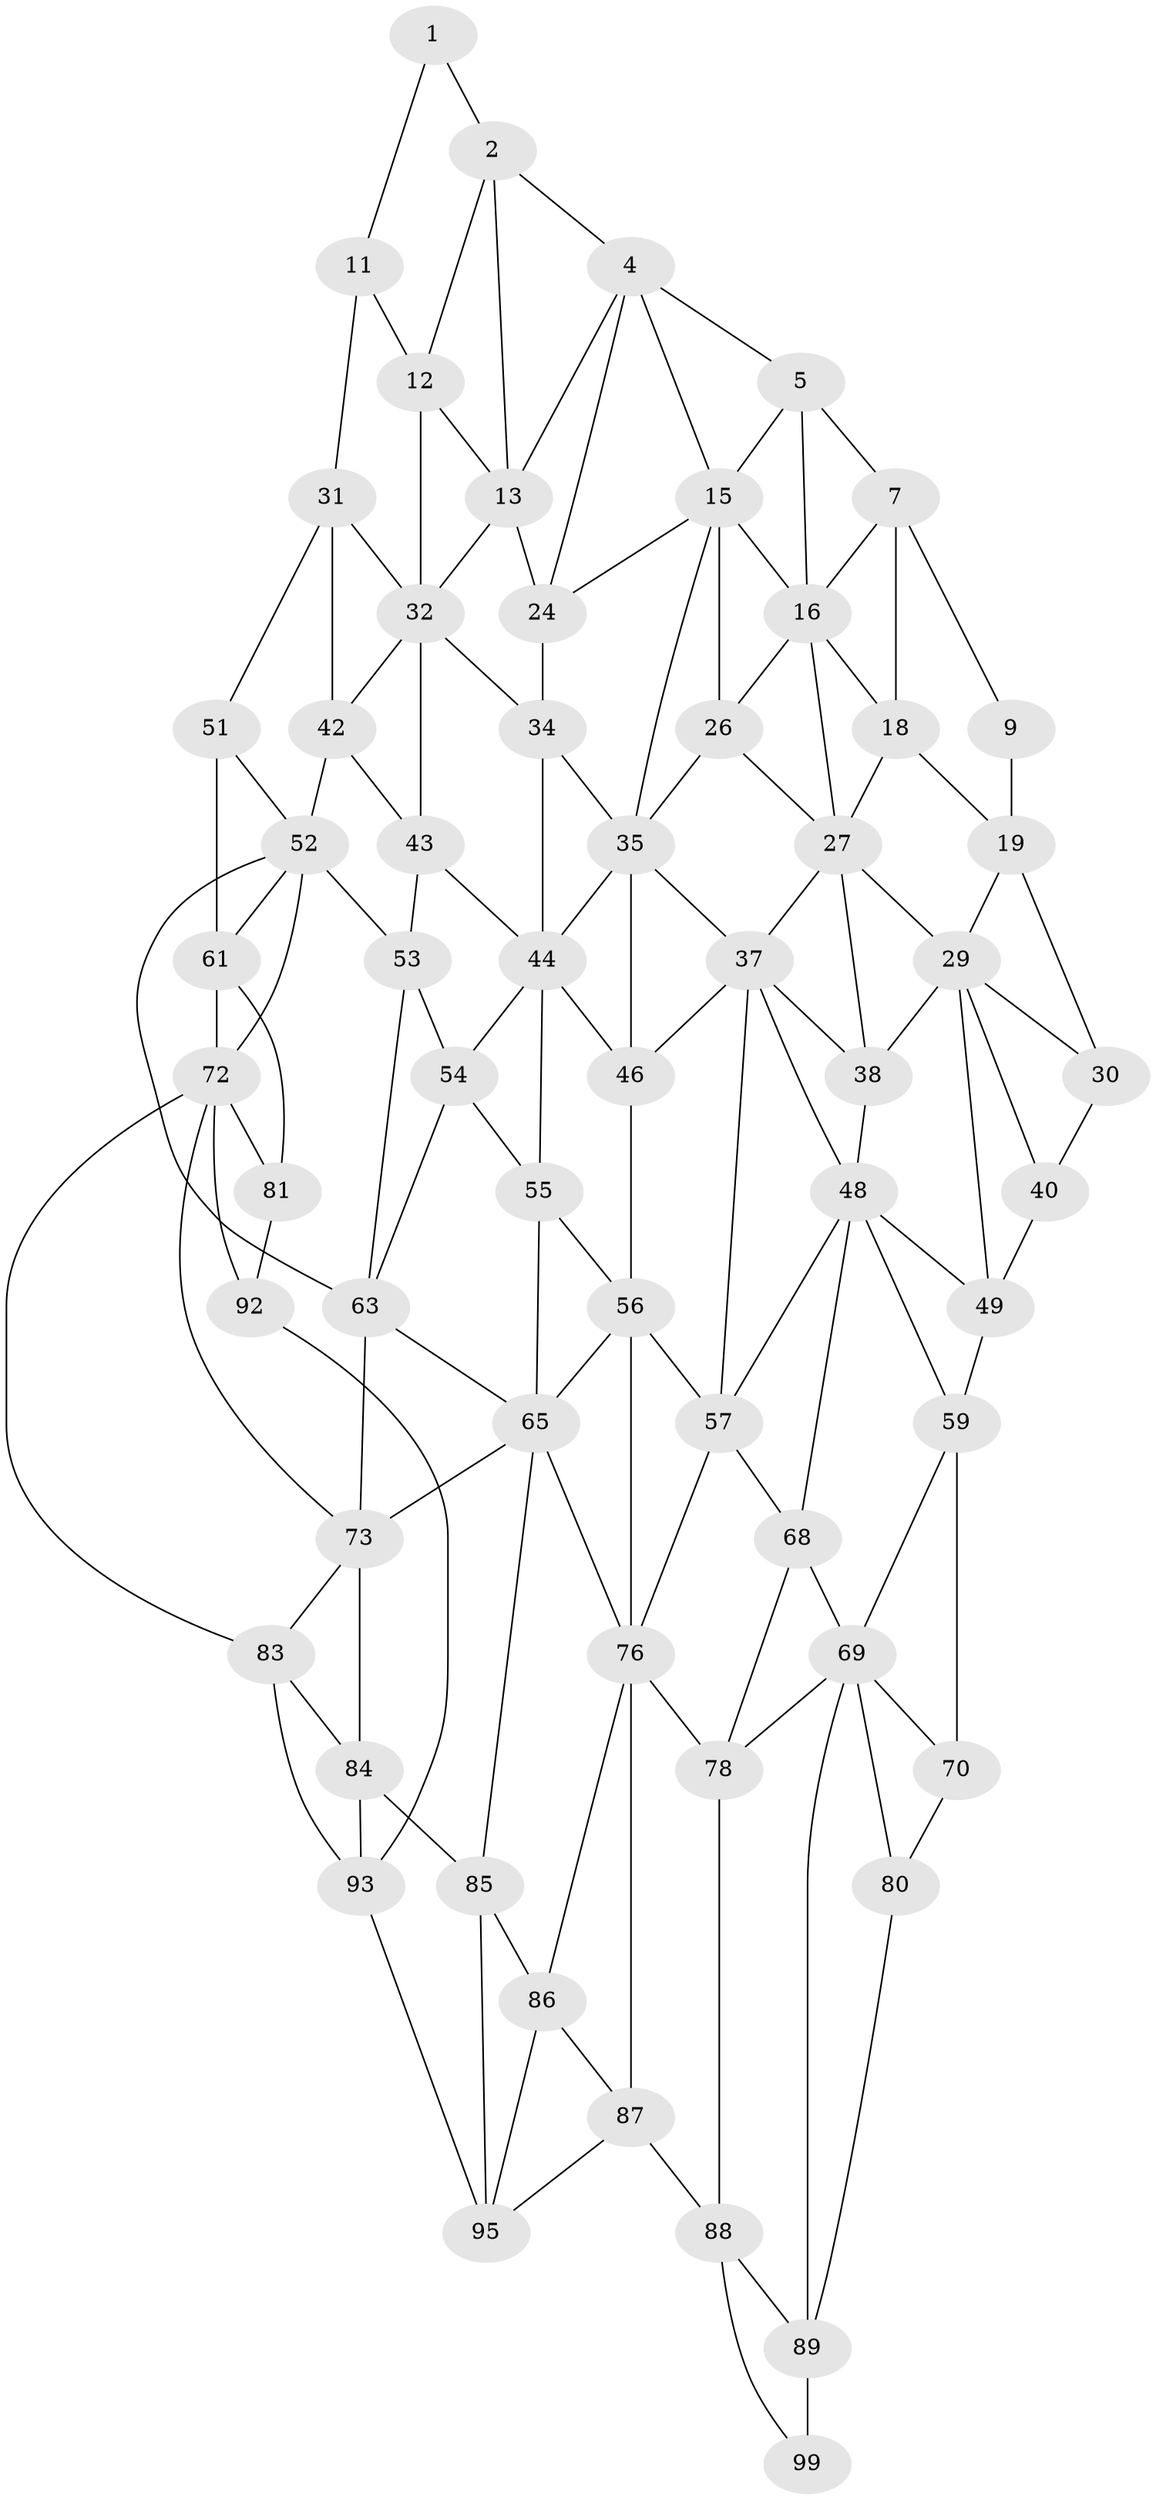 // original degree distribution, {2: 0.04, 3: 0.32, 4: 0.64}
// Generated by graph-tools (version 1.1) at 2025/38/02/21/25 10:38:57]
// undirected, 62 vertices, 134 edges
graph export_dot {
graph [start="1"]
  node [color=gray90,style=filled];
  1;
  2 [super="+3"];
  4 [super="+14"];
  5 [super="+6"];
  7 [super="+8"];
  9 [super="+10"];
  11 [super="+21"];
  12 [super="+22"];
  13 [super="+23"];
  15 [super="+25"];
  16 [super="+17"];
  18;
  19 [super="+20"];
  24;
  26;
  27 [super="+28"];
  29 [super="+39"];
  30;
  31 [super="+41"];
  32 [super="+33"];
  34;
  35 [super="+36"];
  37 [super="+47"];
  38;
  40;
  42;
  43;
  44 [super="+45"];
  46;
  48 [super="+58"];
  49 [super="+50"];
  51;
  52 [super="+62"];
  53;
  54;
  55;
  56 [super="+66"];
  57 [super="+67"];
  59 [super="+60"];
  61 [super="+71"];
  63 [super="+64"];
  65 [super="+75"];
  68;
  69 [super="+79"];
  70;
  72 [super="+82"];
  73 [super="+74"];
  76 [super="+77"];
  78;
  80;
  81 [super="+91"];
  83;
  84;
  85;
  86;
  87 [super="+97"];
  88 [super="+98"];
  89 [super="+90"];
  92;
  93 [super="+94"];
  95 [super="+96"];
  99 [super="+100"];
  1 -- 11;
  1 -- 2;
  2 -- 12;
  2 -- 4;
  2 -- 13;
  4 -- 5;
  4 -- 24;
  4 -- 13;
  4 -- 15;
  5 -- 15;
  5 -- 16;
  5 -- 7;
  7 -- 9;
  7 -- 18;
  7 -- 16;
  9 -- 19 [weight=2];
  11 -- 12 [weight=2];
  11 -- 31;
  12 -- 13 [weight=2];
  12 -- 32;
  13 -- 24;
  13 -- 32;
  15 -- 16;
  15 -- 24;
  15 -- 26;
  15 -- 35;
  16 -- 26;
  16 -- 18;
  16 -- 27;
  18 -- 19;
  18 -- 27;
  19 -- 29;
  19 -- 30;
  24 -- 34;
  26 -- 27;
  26 -- 35;
  27 -- 37;
  27 -- 29;
  27 -- 38;
  29 -- 30;
  29 -- 40;
  29 -- 49;
  29 -- 38;
  30 -- 40;
  31 -- 32;
  31 -- 42;
  31 -- 51;
  32 -- 42;
  32 -- 34;
  32 -- 43;
  34 -- 44;
  34 -- 35;
  35 -- 37;
  35 -- 46;
  35 -- 44;
  37 -- 38;
  37 -- 48;
  37 -- 57;
  37 -- 46;
  38 -- 48;
  40 -- 49;
  42 -- 52;
  42 -- 43;
  43 -- 53;
  43 -- 44;
  44 -- 54;
  44 -- 46;
  44 -- 55;
  46 -- 56;
  48 -- 49;
  48 -- 57;
  48 -- 59;
  48 -- 68;
  49 -- 59 [weight=2];
  51 -- 61;
  51 -- 52;
  52 -- 53;
  52 -- 72;
  52 -- 61;
  52 -- 63;
  53 -- 63;
  53 -- 54;
  54 -- 55;
  54 -- 63;
  55 -- 65;
  55 -- 56;
  56 -- 57 [weight=2];
  56 -- 65;
  56 -- 76;
  57 -- 68;
  57 -- 76;
  59 -- 69;
  59 -- 70;
  61 -- 72;
  61 -- 81;
  63 -- 73 [weight=2];
  63 -- 65;
  65 -- 76;
  65 -- 85;
  65 -- 73;
  68 -- 78;
  68 -- 69;
  69 -- 70;
  69 -- 80;
  69 -- 89;
  69 -- 78;
  70 -- 80;
  72 -- 73;
  72 -- 81;
  72 -- 83;
  72 -- 92;
  73 -- 83;
  73 -- 84;
  76 -- 86;
  76 -- 78;
  76 -- 87;
  78 -- 88;
  80 -- 89;
  81 -- 92;
  83 -- 93;
  83 -- 84;
  84 -- 85;
  84 -- 93;
  85 -- 95;
  85 -- 86;
  86 -- 87;
  86 -- 95;
  87 -- 88 [weight=2];
  87 -- 95;
  88 -- 89;
  88 -- 99;
  89 -- 99 [weight=2];
  92 -- 93;
  93 -- 95;
}
